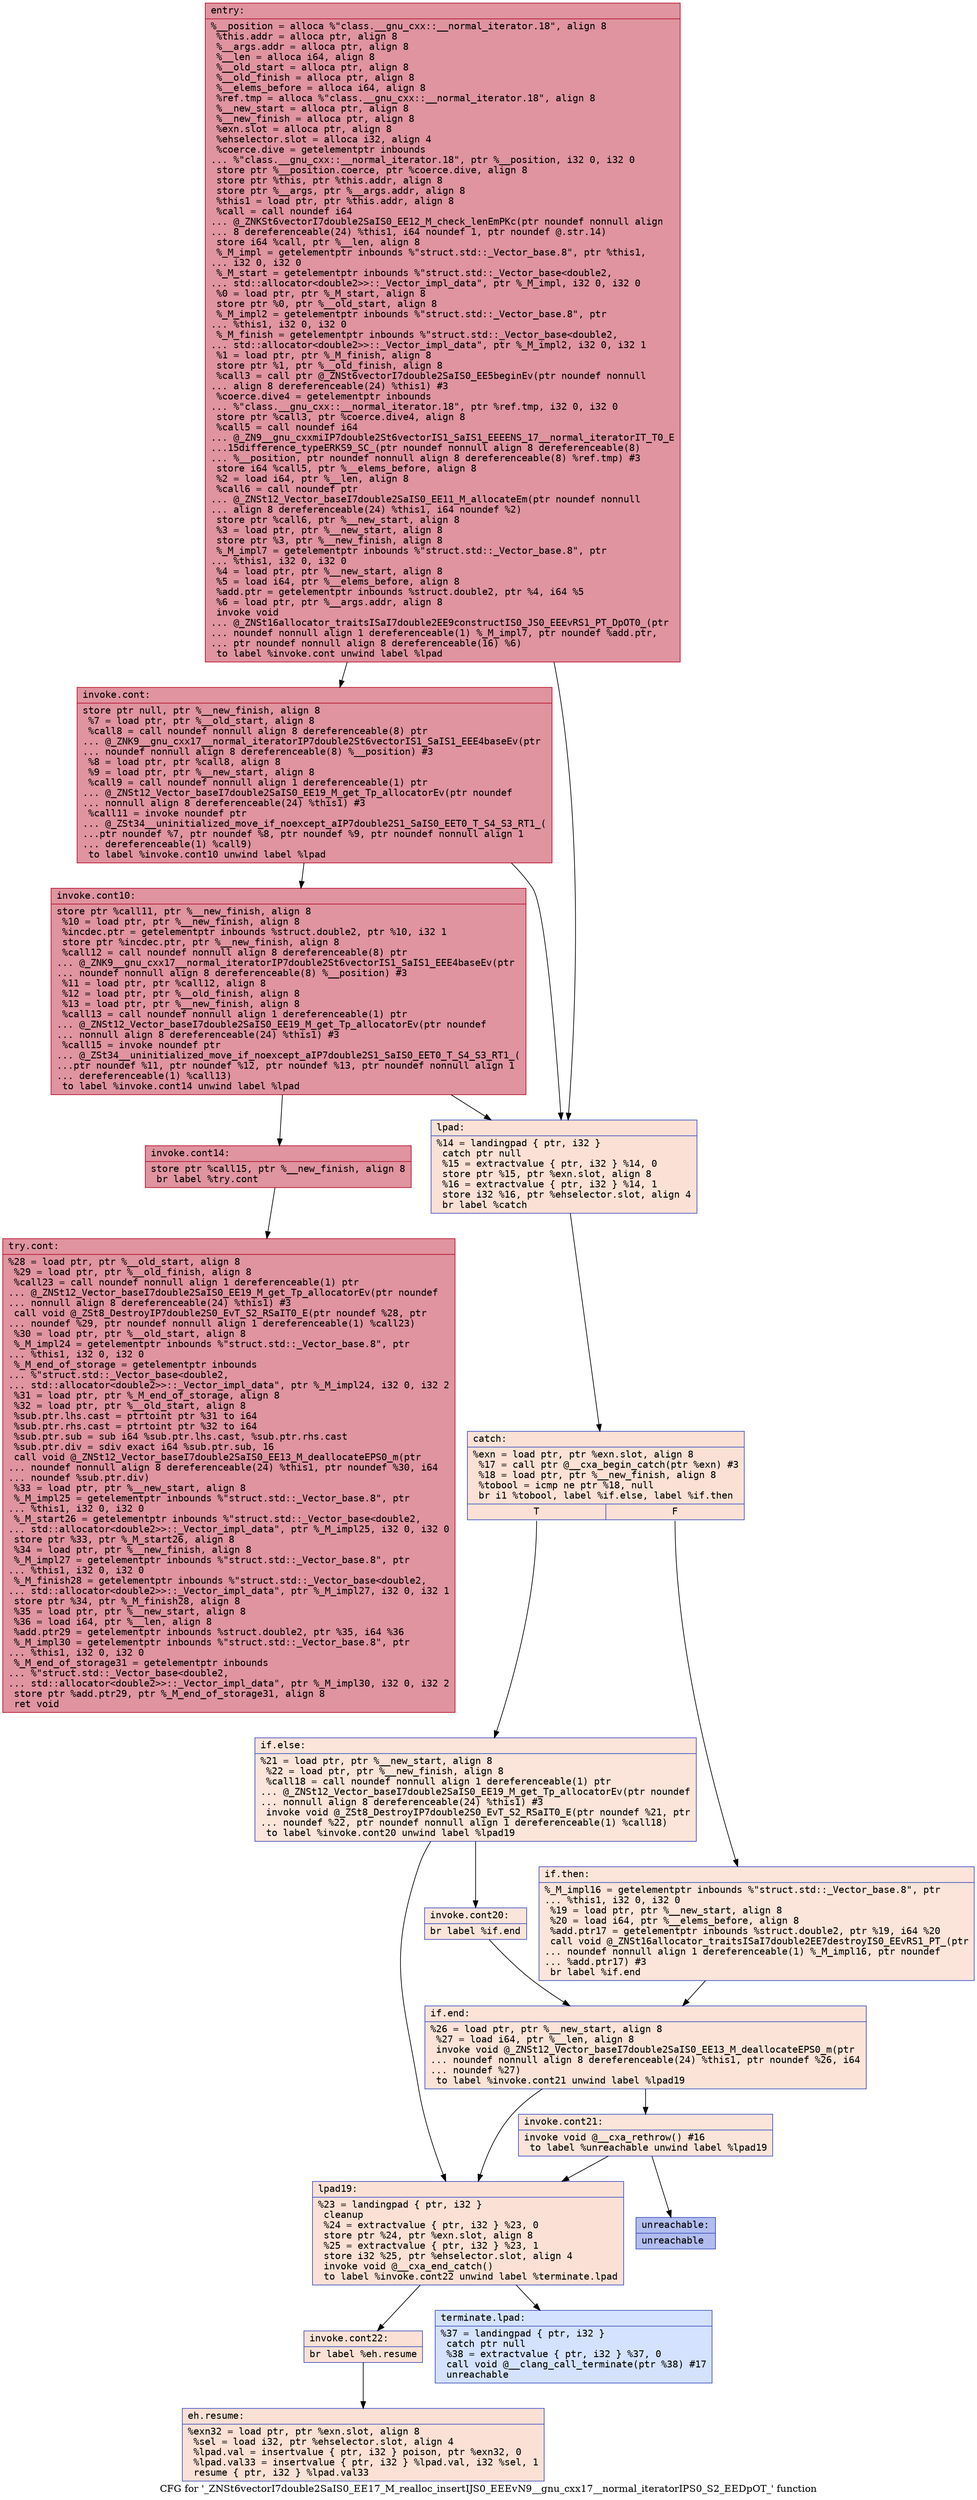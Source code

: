digraph "CFG for '_ZNSt6vectorI7double2SaIS0_EE17_M_realloc_insertIJS0_EEEvN9__gnu_cxx17__normal_iteratorIPS0_S2_EEDpOT_' function" {
	label="CFG for '_ZNSt6vectorI7double2SaIS0_EE17_M_realloc_insertIJS0_EEEvN9__gnu_cxx17__normal_iteratorIPS0_S2_EEDpOT_' function";

	Node0x55799250e150 [shape=record,color="#b70d28ff", style=filled, fillcolor="#b70d2870" fontname="Courier",label="{entry:\l|  %__position = alloca %\"class.__gnu_cxx::__normal_iterator.18\", align 8\l  %this.addr = alloca ptr, align 8\l  %__args.addr = alloca ptr, align 8\l  %__len = alloca i64, align 8\l  %__old_start = alloca ptr, align 8\l  %__old_finish = alloca ptr, align 8\l  %__elems_before = alloca i64, align 8\l  %ref.tmp = alloca %\"class.__gnu_cxx::__normal_iterator.18\", align 8\l  %__new_start = alloca ptr, align 8\l  %__new_finish = alloca ptr, align 8\l  %exn.slot = alloca ptr, align 8\l  %ehselector.slot = alloca i32, align 4\l  %coerce.dive = getelementptr inbounds\l... %\"class.__gnu_cxx::__normal_iterator.18\", ptr %__position, i32 0, i32 0\l  store ptr %__position.coerce, ptr %coerce.dive, align 8\l  store ptr %this, ptr %this.addr, align 8\l  store ptr %__args, ptr %__args.addr, align 8\l  %this1 = load ptr, ptr %this.addr, align 8\l  %call = call noundef i64\l... @_ZNKSt6vectorI7double2SaIS0_EE12_M_check_lenEmPKc(ptr noundef nonnull align\l... 8 dereferenceable(24) %this1, i64 noundef 1, ptr noundef @.str.14)\l  store i64 %call, ptr %__len, align 8\l  %_M_impl = getelementptr inbounds %\"struct.std::_Vector_base.8\", ptr %this1,\l... i32 0, i32 0\l  %_M_start = getelementptr inbounds %\"struct.std::_Vector_base\<double2,\l... std::allocator\<double2\>\>::_Vector_impl_data\", ptr %_M_impl, i32 0, i32 0\l  %0 = load ptr, ptr %_M_start, align 8\l  store ptr %0, ptr %__old_start, align 8\l  %_M_impl2 = getelementptr inbounds %\"struct.std::_Vector_base.8\", ptr\l... %this1, i32 0, i32 0\l  %_M_finish = getelementptr inbounds %\"struct.std::_Vector_base\<double2,\l... std::allocator\<double2\>\>::_Vector_impl_data\", ptr %_M_impl2, i32 0, i32 1\l  %1 = load ptr, ptr %_M_finish, align 8\l  store ptr %1, ptr %__old_finish, align 8\l  %call3 = call ptr @_ZNSt6vectorI7double2SaIS0_EE5beginEv(ptr noundef nonnull\l... align 8 dereferenceable(24) %this1) #3\l  %coerce.dive4 = getelementptr inbounds\l... %\"class.__gnu_cxx::__normal_iterator.18\", ptr %ref.tmp, i32 0, i32 0\l  store ptr %call3, ptr %coerce.dive4, align 8\l  %call5 = call noundef i64\l... @_ZN9__gnu_cxxmiIP7double2St6vectorIS1_SaIS1_EEEENS_17__normal_iteratorIT_T0_E\l...15difference_typeERKS9_SC_(ptr noundef nonnull align 8 dereferenceable(8)\l... %__position, ptr noundef nonnull align 8 dereferenceable(8) %ref.tmp) #3\l  store i64 %call5, ptr %__elems_before, align 8\l  %2 = load i64, ptr %__len, align 8\l  %call6 = call noundef ptr\l... @_ZNSt12_Vector_baseI7double2SaIS0_EE11_M_allocateEm(ptr noundef nonnull\l... align 8 dereferenceable(24) %this1, i64 noundef %2)\l  store ptr %call6, ptr %__new_start, align 8\l  %3 = load ptr, ptr %__new_start, align 8\l  store ptr %3, ptr %__new_finish, align 8\l  %_M_impl7 = getelementptr inbounds %\"struct.std::_Vector_base.8\", ptr\l... %this1, i32 0, i32 0\l  %4 = load ptr, ptr %__new_start, align 8\l  %5 = load i64, ptr %__elems_before, align 8\l  %add.ptr = getelementptr inbounds %struct.double2, ptr %4, i64 %5\l  %6 = load ptr, ptr %__args.addr, align 8\l  invoke void\l... @_ZNSt16allocator_traitsISaI7double2EE9constructIS0_JS0_EEEvRS1_PT_DpOT0_(ptr\l... noundef nonnull align 1 dereferenceable(1) %_M_impl7, ptr noundef %add.ptr,\l... ptr noundef nonnull align 8 dereferenceable(16) %6)\l          to label %invoke.cont unwind label %lpad\l}"];
	Node0x55799250e150 -> Node0x557992510440[tooltip="entry -> invoke.cont\nProbability 100.00%" ];
	Node0x55799250e150 -> Node0x557992510520[tooltip="entry -> lpad\nProbability 0.00%" ];
	Node0x557992510440 [shape=record,color="#b70d28ff", style=filled, fillcolor="#b70d2870" fontname="Courier",label="{invoke.cont:\l|  store ptr null, ptr %__new_finish, align 8\l  %7 = load ptr, ptr %__old_start, align 8\l  %call8 = call noundef nonnull align 8 dereferenceable(8) ptr\l... @_ZNK9__gnu_cxx17__normal_iteratorIP7double2St6vectorIS1_SaIS1_EEE4baseEv(ptr\l... noundef nonnull align 8 dereferenceable(8) %__position) #3\l  %8 = load ptr, ptr %call8, align 8\l  %9 = load ptr, ptr %__new_start, align 8\l  %call9 = call noundef nonnull align 1 dereferenceable(1) ptr\l... @_ZNSt12_Vector_baseI7double2SaIS0_EE19_M_get_Tp_allocatorEv(ptr noundef\l... nonnull align 8 dereferenceable(24) %this1) #3\l  %call11 = invoke noundef ptr\l... @_ZSt34__uninitialized_move_if_noexcept_aIP7double2S1_SaIS0_EET0_T_S4_S3_RT1_(\l...ptr noundef %7, ptr noundef %8, ptr noundef %9, ptr noundef nonnull align 1\l... dereferenceable(1) %call9)\l          to label %invoke.cont10 unwind label %lpad\l}"];
	Node0x557992510440 -> Node0x557992510bc0[tooltip="invoke.cont -> invoke.cont10\nProbability 100.00%" ];
	Node0x557992510440 -> Node0x557992510520[tooltip="invoke.cont -> lpad\nProbability 0.00%" ];
	Node0x557992510bc0 [shape=record,color="#b70d28ff", style=filled, fillcolor="#b70d2870" fontname="Courier",label="{invoke.cont10:\l|  store ptr %call11, ptr %__new_finish, align 8\l  %10 = load ptr, ptr %__new_finish, align 8\l  %incdec.ptr = getelementptr inbounds %struct.double2, ptr %10, i32 1\l  store ptr %incdec.ptr, ptr %__new_finish, align 8\l  %call12 = call noundef nonnull align 8 dereferenceable(8) ptr\l... @_ZNK9__gnu_cxx17__normal_iteratorIP7double2St6vectorIS1_SaIS1_EEE4baseEv(ptr\l... noundef nonnull align 8 dereferenceable(8) %__position) #3\l  %11 = load ptr, ptr %call12, align 8\l  %12 = load ptr, ptr %__old_finish, align 8\l  %13 = load ptr, ptr %__new_finish, align 8\l  %call13 = call noundef nonnull align 1 dereferenceable(1) ptr\l... @_ZNSt12_Vector_baseI7double2SaIS0_EE19_M_get_Tp_allocatorEv(ptr noundef\l... nonnull align 8 dereferenceable(24) %this1) #3\l  %call15 = invoke noundef ptr\l... @_ZSt34__uninitialized_move_if_noexcept_aIP7double2S1_SaIS0_EET0_T_S4_S3_RT1_(\l...ptr noundef %11, ptr noundef %12, ptr noundef %13, ptr noundef nonnull align 1\l... dereferenceable(1) %call13)\l          to label %invoke.cont14 unwind label %lpad\l}"];
	Node0x557992510bc0 -> Node0x5579925115d0[tooltip="invoke.cont10 -> invoke.cont14\nProbability 100.00%" ];
	Node0x557992510bc0 -> Node0x557992510520[tooltip="invoke.cont10 -> lpad\nProbability 0.00%" ];
	Node0x5579925115d0 [shape=record,color="#b70d28ff", style=filled, fillcolor="#b70d2870" fontname="Courier",label="{invoke.cont14:\l|  store ptr %call15, ptr %__new_finish, align 8\l  br label %try.cont\l}"];
	Node0x5579925115d0 -> Node0x557992511a80[tooltip="invoke.cont14 -> try.cont\nProbability 100.00%" ];
	Node0x557992510520 [shape=record,color="#3d50c3ff", style=filled, fillcolor="#f7bca170" fontname="Courier",label="{lpad:\l|  %14 = landingpad \{ ptr, i32 \}\l          catch ptr null\l  %15 = extractvalue \{ ptr, i32 \} %14, 0\l  store ptr %15, ptr %exn.slot, align 8\l  %16 = extractvalue \{ ptr, i32 \} %14, 1\l  store i32 %16, ptr %ehselector.slot, align 4\l  br label %catch\l}"];
	Node0x557992510520 -> Node0x557992511db0[tooltip="lpad -> catch\nProbability 100.00%" ];
	Node0x557992511db0 [shape=record,color="#3d50c3ff", style=filled, fillcolor="#f7bca170" fontname="Courier",label="{catch:\l|  %exn = load ptr, ptr %exn.slot, align 8\l  %17 = call ptr @__cxa_begin_catch(ptr %exn) #3\l  %18 = load ptr, ptr %__new_finish, align 8\l  %tobool = icmp ne ptr %18, null\l  br i1 %tobool, label %if.else, label %if.then\l|{<s0>T|<s1>F}}"];
	Node0x557992511db0:s0 -> Node0x557992512180[tooltip="catch -> if.else\nProbability 50.00%" ];
	Node0x557992511db0:s1 -> Node0x5579925121f0[tooltip="catch -> if.then\nProbability 50.00%" ];
	Node0x5579925121f0 [shape=record,color="#3d50c3ff", style=filled, fillcolor="#f5c1a970" fontname="Courier",label="{if.then:\l|  %_M_impl16 = getelementptr inbounds %\"struct.std::_Vector_base.8\", ptr\l... %this1, i32 0, i32 0\l  %19 = load ptr, ptr %__new_start, align 8\l  %20 = load i64, ptr %__elems_before, align 8\l  %add.ptr17 = getelementptr inbounds %struct.double2, ptr %19, i64 %20\l  call void @_ZNSt16allocator_traitsISaI7double2EE7destroyIS0_EEvRS1_PT_(ptr\l... noundef nonnull align 1 dereferenceable(1) %_M_impl16, ptr noundef\l... %add.ptr17) #3\l  br label %if.end\l}"];
	Node0x5579925121f0 -> Node0x557992512570[tooltip="if.then -> if.end\nProbability 100.00%" ];
	Node0x557992512180 [shape=record,color="#3d50c3ff", style=filled, fillcolor="#f5c1a970" fontname="Courier",label="{if.else:\l|  %21 = load ptr, ptr %__new_start, align 8\l  %22 = load ptr, ptr %__new_finish, align 8\l  %call18 = call noundef nonnull align 1 dereferenceable(1) ptr\l... @_ZNSt12_Vector_baseI7double2SaIS0_EE19_M_get_Tp_allocatorEv(ptr noundef\l... nonnull align 8 dereferenceable(24) %this1) #3\l  invoke void @_ZSt8_DestroyIP7double2S0_EvT_S2_RSaIT0_E(ptr noundef %21, ptr\l... noundef %22, ptr noundef nonnull align 1 dereferenceable(1) %call18)\l          to label %invoke.cont20 unwind label %lpad19\l}"];
	Node0x557992512180 -> Node0x55799250faa0[tooltip="if.else -> invoke.cont20\nProbability 50.00%" ];
	Node0x557992512180 -> Node0x55799250fb90[tooltip="if.else -> lpad19\nProbability 50.00%" ];
	Node0x55799250faa0 [shape=record,color="#3d50c3ff", style=filled, fillcolor="#f4c5ad70" fontname="Courier",label="{invoke.cont20:\l|  br label %if.end\l}"];
	Node0x55799250faa0 -> Node0x557992512570[tooltip="invoke.cont20 -> if.end\nProbability 100.00%" ];
	Node0x55799250fb90 [shape=record,color="#3d50c3ff", style=filled, fillcolor="#f7bca170" fontname="Courier",label="{lpad19:\l|  %23 = landingpad \{ ptr, i32 \}\l          cleanup\l  %24 = extractvalue \{ ptr, i32 \} %23, 0\l  store ptr %24, ptr %exn.slot, align 8\l  %25 = extractvalue \{ ptr, i32 \} %23, 1\l  store i32 %25, ptr %ehselector.slot, align 4\l  invoke void @__cxa_end_catch()\l          to label %invoke.cont22 unwind label %terminate.lpad\l}"];
	Node0x55799250fb90 -> Node0x5579925133f0[tooltip="lpad19 -> invoke.cont22\nProbability 100.00%" ];
	Node0x55799250fb90 -> Node0x557992513440[tooltip="lpad19 -> terminate.lpad\nProbability 0.00%" ];
	Node0x557992512570 [shape=record,color="#3d50c3ff", style=filled, fillcolor="#f6bfa670" fontname="Courier",label="{if.end:\l|  %26 = load ptr, ptr %__new_start, align 8\l  %27 = load i64, ptr %__len, align 8\l  invoke void @_ZNSt12_Vector_baseI7double2SaIS0_EE13_M_deallocateEPS0_m(ptr\l... noundef nonnull align 8 dereferenceable(24) %this1, ptr noundef %26, i64\l... noundef %27)\l          to label %invoke.cont21 unwind label %lpad19\l}"];
	Node0x557992512570 -> Node0x5579925137b0[tooltip="if.end -> invoke.cont21\nProbability 50.00%" ];
	Node0x557992512570 -> Node0x55799250fb90[tooltip="if.end -> lpad19\nProbability 50.00%" ];
	Node0x5579925137b0 [shape=record,color="#3d50c3ff", style=filled, fillcolor="#f5c1a970" fontname="Courier",label="{invoke.cont21:\l|  invoke void @__cxa_rethrow() #16\l          to label %unreachable unwind label %lpad19\l}"];
	Node0x5579925137b0 -> Node0x557992513760[tooltip="invoke.cont21 -> unreachable\nProbability 0.00%" ];
	Node0x5579925137b0 -> Node0x55799250fb90[tooltip="invoke.cont21 -> lpad19\nProbability 100.00%" ];
	Node0x5579925133f0 [shape=record,color="#3d50c3ff", style=filled, fillcolor="#f7bca170" fontname="Courier",label="{invoke.cont22:\l|  br label %eh.resume\l}"];
	Node0x5579925133f0 -> Node0x557992513ad0[tooltip="invoke.cont22 -> eh.resume\nProbability 100.00%" ];
	Node0x557992511a80 [shape=record,color="#b70d28ff", style=filled, fillcolor="#b70d2870" fontname="Courier",label="{try.cont:\l|  %28 = load ptr, ptr %__old_start, align 8\l  %29 = load ptr, ptr %__old_finish, align 8\l  %call23 = call noundef nonnull align 1 dereferenceable(1) ptr\l... @_ZNSt12_Vector_baseI7double2SaIS0_EE19_M_get_Tp_allocatorEv(ptr noundef\l... nonnull align 8 dereferenceable(24) %this1) #3\l  call void @_ZSt8_DestroyIP7double2S0_EvT_S2_RSaIT0_E(ptr noundef %28, ptr\l... noundef %29, ptr noundef nonnull align 1 dereferenceable(1) %call23)\l  %30 = load ptr, ptr %__old_start, align 8\l  %_M_impl24 = getelementptr inbounds %\"struct.std::_Vector_base.8\", ptr\l... %this1, i32 0, i32 0\l  %_M_end_of_storage = getelementptr inbounds\l... %\"struct.std::_Vector_base\<double2,\l... std::allocator\<double2\>\>::_Vector_impl_data\", ptr %_M_impl24, i32 0, i32 2\l  %31 = load ptr, ptr %_M_end_of_storage, align 8\l  %32 = load ptr, ptr %__old_start, align 8\l  %sub.ptr.lhs.cast = ptrtoint ptr %31 to i64\l  %sub.ptr.rhs.cast = ptrtoint ptr %32 to i64\l  %sub.ptr.sub = sub i64 %sub.ptr.lhs.cast, %sub.ptr.rhs.cast\l  %sub.ptr.div = sdiv exact i64 %sub.ptr.sub, 16\l  call void @_ZNSt12_Vector_baseI7double2SaIS0_EE13_M_deallocateEPS0_m(ptr\l... noundef nonnull align 8 dereferenceable(24) %this1, ptr noundef %30, i64\l... noundef %sub.ptr.div)\l  %33 = load ptr, ptr %__new_start, align 8\l  %_M_impl25 = getelementptr inbounds %\"struct.std::_Vector_base.8\", ptr\l... %this1, i32 0, i32 0\l  %_M_start26 = getelementptr inbounds %\"struct.std::_Vector_base\<double2,\l... std::allocator\<double2\>\>::_Vector_impl_data\", ptr %_M_impl25, i32 0, i32 0\l  store ptr %33, ptr %_M_start26, align 8\l  %34 = load ptr, ptr %__new_finish, align 8\l  %_M_impl27 = getelementptr inbounds %\"struct.std::_Vector_base.8\", ptr\l... %this1, i32 0, i32 0\l  %_M_finish28 = getelementptr inbounds %\"struct.std::_Vector_base\<double2,\l... std::allocator\<double2\>\>::_Vector_impl_data\", ptr %_M_impl27, i32 0, i32 1\l  store ptr %34, ptr %_M_finish28, align 8\l  %35 = load ptr, ptr %__new_start, align 8\l  %36 = load i64, ptr %__len, align 8\l  %add.ptr29 = getelementptr inbounds %struct.double2, ptr %35, i64 %36\l  %_M_impl30 = getelementptr inbounds %\"struct.std::_Vector_base.8\", ptr\l... %this1, i32 0, i32 0\l  %_M_end_of_storage31 = getelementptr inbounds\l... %\"struct.std::_Vector_base\<double2,\l... std::allocator\<double2\>\>::_Vector_impl_data\", ptr %_M_impl30, i32 0, i32 2\l  store ptr %add.ptr29, ptr %_M_end_of_storage31, align 8\l  ret void\l}"];
	Node0x557992513ad0 [shape=record,color="#3d50c3ff", style=filled, fillcolor="#f7bca170" fontname="Courier",label="{eh.resume:\l|  %exn32 = load ptr, ptr %exn.slot, align 8\l  %sel = load i32, ptr %ehselector.slot, align 4\l  %lpad.val = insertvalue \{ ptr, i32 \} poison, ptr %exn32, 0\l  %lpad.val33 = insertvalue \{ ptr, i32 \} %lpad.val, i32 %sel, 1\l  resume \{ ptr, i32 \} %lpad.val33\l}"];
	Node0x557992513440 [shape=record,color="#3d50c3ff", style=filled, fillcolor="#9ebeff70" fontname="Courier",label="{terminate.lpad:\l|  %37 = landingpad \{ ptr, i32 \}\l          catch ptr null\l  %38 = extractvalue \{ ptr, i32 \} %37, 0\l  call void @__clang_call_terminate(ptr %38) #17\l  unreachable\l}"];
	Node0x557992513760 [shape=record,color="#3d50c3ff", style=filled, fillcolor="#4f69d970" fontname="Courier",label="{unreachable:\l|  unreachable\l}"];
}
